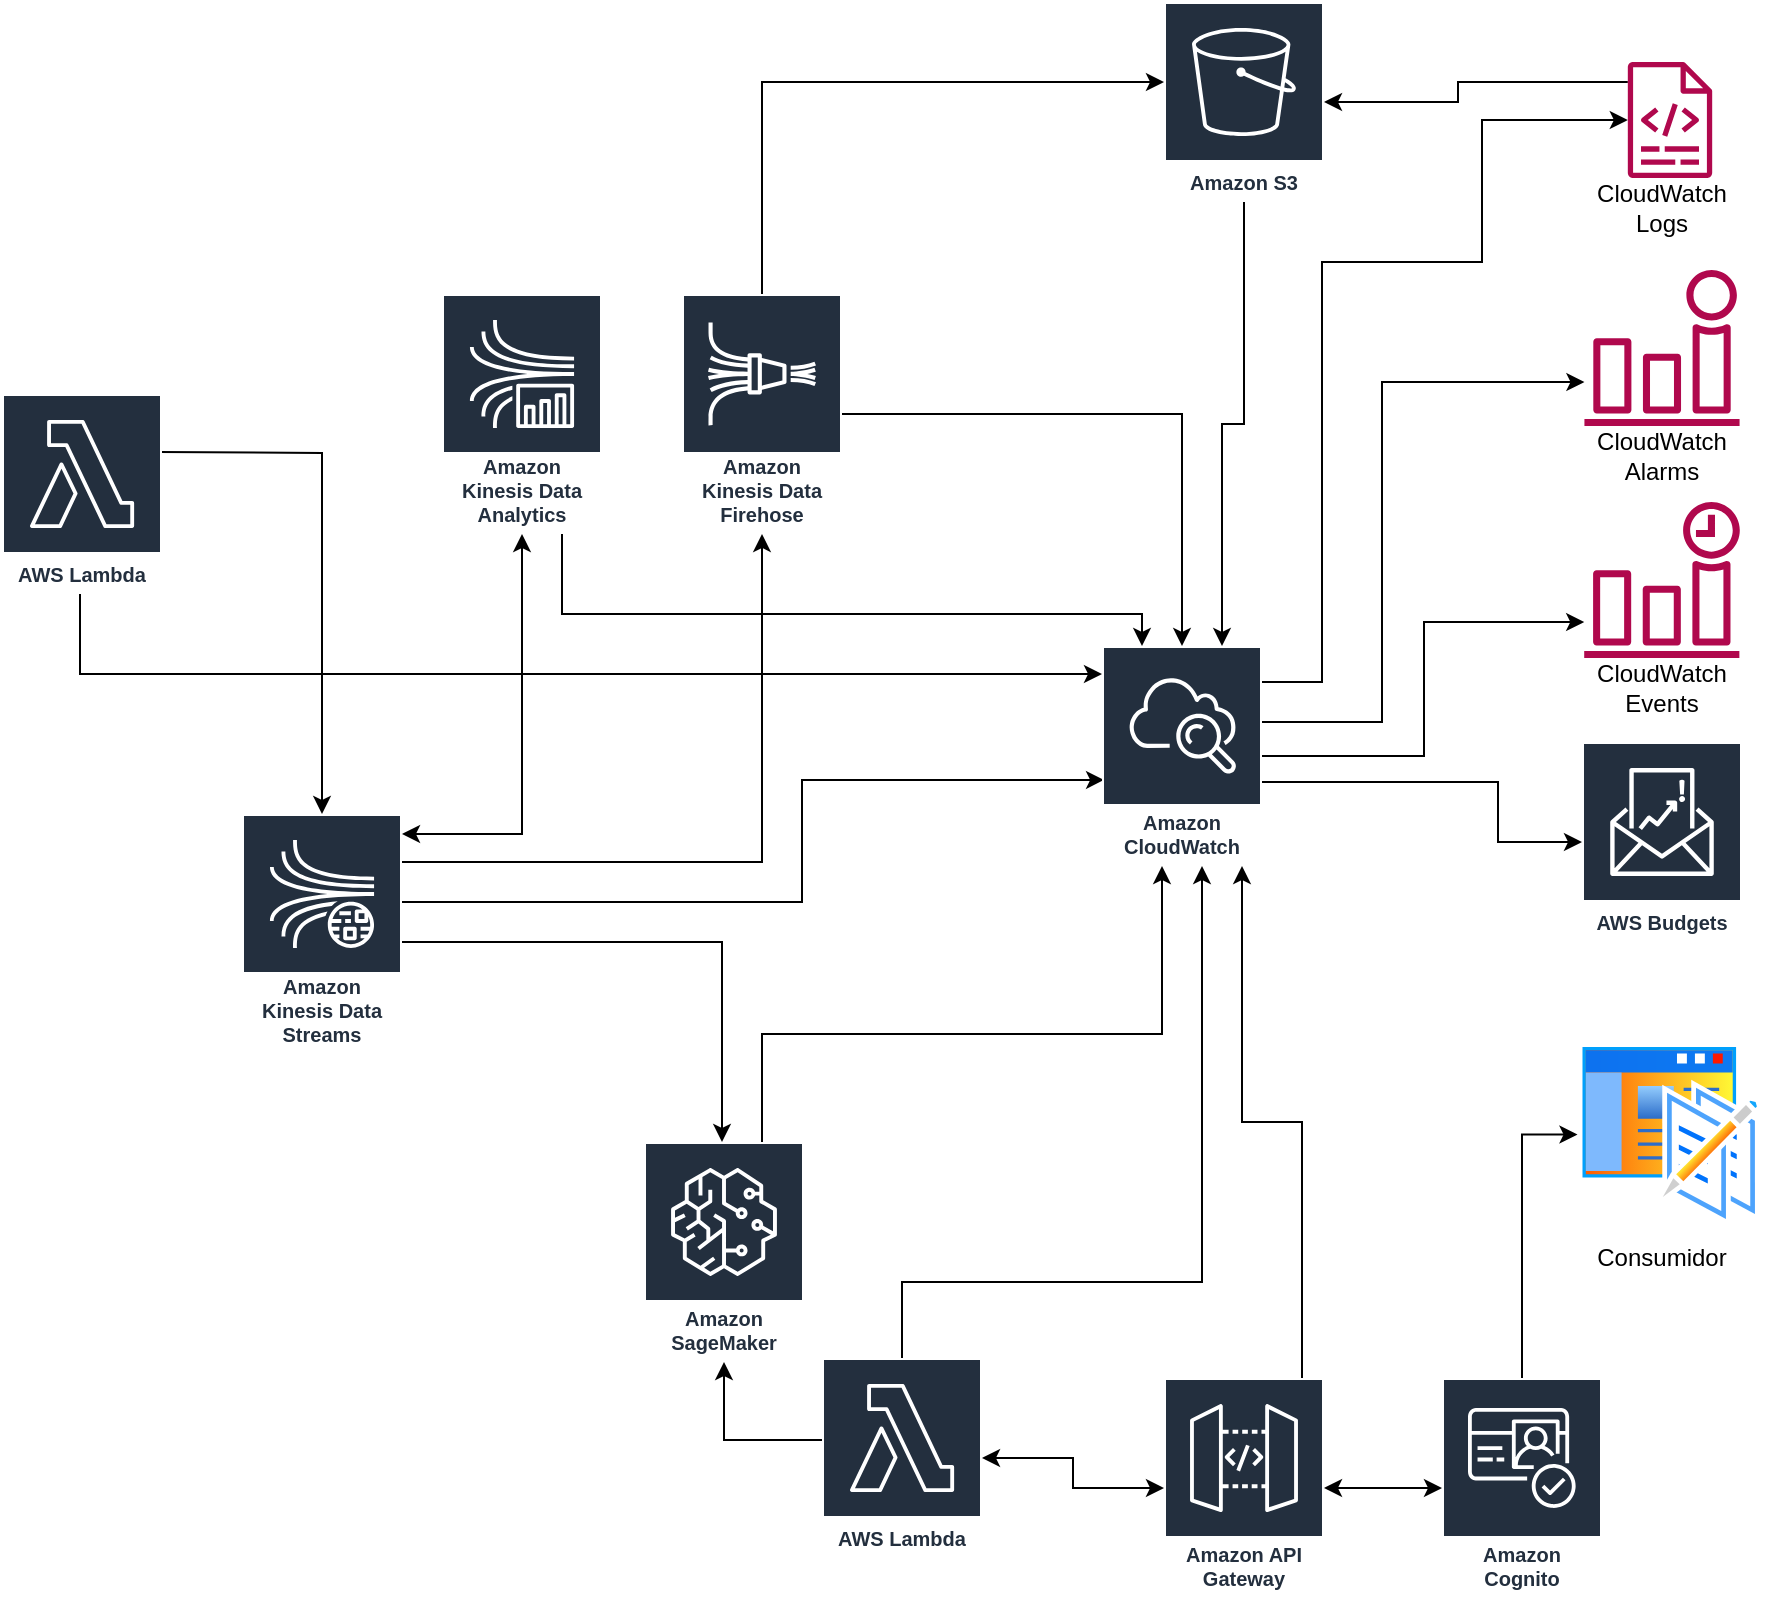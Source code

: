<mxfile version="21.3.8" type="google">
  <diagram id="Ht1M8jgEwFfnCIfOTk4-" name="Page-1">
    <mxGraphModel grid="1" page="1" gridSize="10" guides="1" tooltips="1" connect="1" arrows="1" fold="1" pageScale="1" pageWidth="1169" pageHeight="827" math="0" shadow="0">
      <root>
        <mxCell id="0" />
        <mxCell id="1" parent="0" />
        <mxCell id="NDqvce5x4KAgi2hU4wCc-32" style="edgeStyle=orthogonalEdgeStyle;rounded=0;orthogonalLoop=1;jettySize=auto;html=1;" edge="1" parent="1" target="NDqvce5x4KAgi2hU4wCc-30">
          <mxGeometry relative="1" as="geometry">
            <mxPoint x="208" y="235" as="sourcePoint" />
          </mxGeometry>
        </mxCell>
        <mxCell id="NDqvce5x4KAgi2hU4wCc-64" style="edgeStyle=orthogonalEdgeStyle;rounded=0;orthogonalLoop=1;jettySize=auto;html=1;" edge="1" parent="1" target="NDqvce5x4KAgi2hU4wCc-58">
          <mxGeometry relative="1" as="geometry">
            <mxPoint x="660" y="386" as="targetPoint" />
            <mxPoint x="169" y="304" as="sourcePoint" />
            <Array as="points">
              <mxPoint x="169" y="346" />
            </Array>
          </mxGeometry>
        </mxCell>
        <mxCell id="NDqvce5x4KAgi2hU4wCc-71" style="edgeStyle=orthogonalEdgeStyle;rounded=0;orthogonalLoop=1;jettySize=auto;html=1;" edge="1" parent="1" source="NDqvce5x4KAgi2hU4wCc-25" target="NDqvce5x4KAgi2hU4wCc-58">
          <mxGeometry relative="1" as="geometry" />
        </mxCell>
        <mxCell id="FXVNpTH87vf8RIV1V4n3-1" style="edgeStyle=orthogonalEdgeStyle;rounded=0;orthogonalLoop=1;jettySize=auto;html=1;" edge="1" parent="1" source="NDqvce5x4KAgi2hU4wCc-25" target="NDqvce5x4KAgi2hU4wCc-102">
          <mxGeometry relative="1" as="geometry">
            <Array as="points">
              <mxPoint x="510" y="50" />
            </Array>
          </mxGeometry>
        </mxCell>
        <mxCell id="NDqvce5x4KAgi2hU4wCc-25" value="Amazon Kinesis Data Firehose" style="sketch=0;outlineConnect=0;fontColor=#232F3E;gradientColor=none;strokeColor=#ffffff;fillColor=#232F3E;dashed=0;verticalLabelPosition=middle;verticalAlign=bottom;align=center;html=1;whiteSpace=wrap;fontSize=10;fontStyle=1;spacing=3;shape=mxgraph.aws4.productIcon;prIcon=mxgraph.aws4.kinesis_data_firehose;" vertex="1" parent="1">
          <mxGeometry x="470" y="156" width="80" height="120" as="geometry" />
        </mxCell>
        <mxCell id="NDqvce5x4KAgi2hU4wCc-31" style="edgeStyle=orthogonalEdgeStyle;rounded=0;orthogonalLoop=1;jettySize=auto;html=1;" edge="1" parent="1" source="NDqvce5x4KAgi2hU4wCc-30" target="NDqvce5x4KAgi2hU4wCc-25">
          <mxGeometry relative="1" as="geometry">
            <Array as="points">
              <mxPoint x="510" y="440" />
            </Array>
          </mxGeometry>
        </mxCell>
        <mxCell id="NDqvce5x4KAgi2hU4wCc-34" style="edgeStyle=orthogonalEdgeStyle;rounded=0;orthogonalLoop=1;jettySize=auto;html=1;startArrow=classic;startFill=1;" edge="1" parent="1" source="NDqvce5x4KAgi2hU4wCc-30" target="NDqvce5x4KAgi2hU4wCc-33">
          <mxGeometry relative="1" as="geometry">
            <Array as="points">
              <mxPoint x="390" y="426" />
            </Array>
          </mxGeometry>
        </mxCell>
        <mxCell id="NDqvce5x4KAgi2hU4wCc-37" style="edgeStyle=orthogonalEdgeStyle;rounded=0;orthogonalLoop=1;jettySize=auto;html=1;" edge="1" parent="1" source="NDqvce5x4KAgi2hU4wCc-30" target="NDqvce5x4KAgi2hU4wCc-35">
          <mxGeometry relative="1" as="geometry">
            <Array as="points">
              <mxPoint x="490" y="480" />
            </Array>
          </mxGeometry>
        </mxCell>
        <mxCell id="NDqvce5x4KAgi2hU4wCc-65" style="edgeStyle=orthogonalEdgeStyle;rounded=0;orthogonalLoop=1;jettySize=auto;html=1;entryX=0.013;entryY=0.609;entryDx=0;entryDy=0;entryPerimeter=0;" edge="1" parent="1" source="NDqvce5x4KAgi2hU4wCc-30" target="NDqvce5x4KAgi2hU4wCc-58">
          <mxGeometry relative="1" as="geometry">
            <Array as="points">
              <mxPoint x="530" y="460" />
              <mxPoint x="530" y="399" />
            </Array>
          </mxGeometry>
        </mxCell>
        <mxCell id="NDqvce5x4KAgi2hU4wCc-30" value="Amazon Kinesis Data Streams" style="sketch=0;outlineConnect=0;fontColor=#232F3E;gradientColor=none;strokeColor=#ffffff;fillColor=#232F3E;dashed=0;verticalLabelPosition=middle;verticalAlign=bottom;align=center;html=1;whiteSpace=wrap;fontSize=10;fontStyle=1;spacing=3;shape=mxgraph.aws4.productIcon;prIcon=mxgraph.aws4.kinesis_data_streams;" vertex="1" parent="1">
          <mxGeometry x="250" y="416" width="80" height="120" as="geometry" />
        </mxCell>
        <mxCell id="NDqvce5x4KAgi2hU4wCc-70" style="edgeStyle=orthogonalEdgeStyle;rounded=0;orthogonalLoop=1;jettySize=auto;html=1;" edge="1" parent="1" source="NDqvce5x4KAgi2hU4wCc-33" target="NDqvce5x4KAgi2hU4wCc-58">
          <mxGeometry relative="1" as="geometry">
            <Array as="points">
              <mxPoint x="410" y="316" />
              <mxPoint x="700" y="316" />
            </Array>
          </mxGeometry>
        </mxCell>
        <mxCell id="NDqvce5x4KAgi2hU4wCc-33" value="Amazon Kinesis Data Analytics" style="sketch=0;outlineConnect=0;fontColor=#232F3E;gradientColor=none;strokeColor=#ffffff;fillColor=#232F3E;dashed=0;verticalLabelPosition=middle;verticalAlign=bottom;align=center;html=1;whiteSpace=wrap;fontSize=10;fontStyle=1;spacing=3;shape=mxgraph.aws4.productIcon;prIcon=mxgraph.aws4.kinesis_data_analytics;" vertex="1" parent="1">
          <mxGeometry x="350" y="156" width="80" height="120" as="geometry" />
        </mxCell>
        <mxCell id="NDqvce5x4KAgi2hU4wCc-54" style="edgeStyle=orthogonalEdgeStyle;rounded=0;orthogonalLoop=1;jettySize=auto;html=1;entryX=0;entryY=0.5;entryDx=0;entryDy=0;entryPerimeter=0;startArrow=classic;startFill=1;" edge="1" parent="1" source="NDqvce5x4KAgi2hU4wCc-35">
          <mxGeometry relative="1" as="geometry">
            <mxPoint x="570" y="729" as="targetPoint" />
            <Array as="points">
              <mxPoint x="491" y="729" />
            </Array>
          </mxGeometry>
        </mxCell>
        <mxCell id="NDqvce5x4KAgi2hU4wCc-67" style="edgeStyle=orthogonalEdgeStyle;rounded=0;orthogonalLoop=1;jettySize=auto;html=1;" edge="1" parent="1" source="NDqvce5x4KAgi2hU4wCc-35" target="NDqvce5x4KAgi2hU4wCc-58">
          <mxGeometry relative="1" as="geometry">
            <Array as="points">
              <mxPoint x="510" y="526" />
              <mxPoint x="710" y="526" />
            </Array>
          </mxGeometry>
        </mxCell>
        <mxCell id="NDqvce5x4KAgi2hU4wCc-35" value="Amazon SageMaker" style="sketch=0;outlineConnect=0;fontColor=#232F3E;gradientColor=none;strokeColor=#ffffff;fillColor=#232F3E;dashed=0;verticalLabelPosition=middle;verticalAlign=bottom;align=center;html=1;whiteSpace=wrap;fontSize=10;fontStyle=1;spacing=3;shape=mxgraph.aws4.productIcon;prIcon=mxgraph.aws4.sagemaker;" vertex="1" parent="1">
          <mxGeometry x="451" y="580" width="80" height="110" as="geometry" />
        </mxCell>
        <mxCell id="NDqvce5x4KAgi2hU4wCc-69" style="edgeStyle=orthogonalEdgeStyle;rounded=0;orthogonalLoop=1;jettySize=auto;html=1;" edge="1" parent="1" source="NDqvce5x4KAgi2hU4wCc-100" target="NDqvce5x4KAgi2hU4wCc-58">
          <mxGeometry relative="1" as="geometry">
            <mxPoint x="740" y="446" as="targetPoint" />
            <mxPoint x="800.5" y="690" as="sourcePoint" />
            <Array as="points">
              <mxPoint x="780" y="570" />
              <mxPoint x="750" y="570" />
            </Array>
          </mxGeometry>
        </mxCell>
        <mxCell id="NDqvce5x4KAgi2hU4wCc-48" value="&lt;span style=&quot;color: rgb(35, 47, 62); font-family: Helvetica; font-size: 12px; font-style: normal; font-variant-ligatures: normal; font-variant-caps: normal; font-weight: 400; letter-spacing: normal; orphans: 2; text-indent: 0px; text-transform: none; widows: 2; word-spacing: 0px; -webkit-text-stroke-width: 0px; background-color: rgb(255, 255, 255); text-decoration-thickness: initial; text-decoration-style: initial; text-decoration-color: initial; float: none; display: inline !important;&quot;&gt;Amazon API&lt;/span&gt;&lt;br style=&quot;border-color: var(--border-color); color: rgb(35, 47, 62); font-family: Helvetica; font-size: 12px; font-style: normal; font-variant-ligatures: normal; font-variant-caps: normal; font-weight: 400; letter-spacing: normal; orphans: 2; text-indent: 0px; text-transform: none; widows: 2; word-spacing: 0px; -webkit-text-stroke-width: 0px; text-decoration-thickness: initial; text-decoration-style: initial; text-decoration-color: initial;&quot;&gt;&lt;span style=&quot;color: rgb(35, 47, 62); font-family: Helvetica; font-size: 12px; font-style: normal; font-variant-ligatures: normal; font-variant-caps: normal; font-weight: 400; letter-spacing: normal; orphans: 2; text-indent: 0px; text-transform: none; widows: 2; word-spacing: 0px; -webkit-text-stroke-width: 0px; background-color: rgb(255, 255, 255); text-decoration-thickness: initial; text-decoration-style: initial; text-decoration-color: initial; float: none; display: inline !important;&quot;&gt;Gateway&lt;/span&gt;" style="text;strokeColor=none;fillColor=none;align=center;verticalAlign=middle;spacingLeft=4;spacingRight=4;overflow=hidden;points=[[0,0.5],[1,0.5]];portConstraint=eastwest;rotatable=0;whiteSpace=wrap;html=1;" vertex="1" parent="1">
          <mxGeometry x="711" y="776" width="81" height="32" as="geometry" />
        </mxCell>
        <mxCell id="NDqvce5x4KAgi2hU4wCc-68" style="edgeStyle=orthogonalEdgeStyle;rounded=0;orthogonalLoop=1;jettySize=auto;html=1;" edge="1" parent="1" source="NDqvce5x4KAgi2hU4wCc-96" target="NDqvce5x4KAgi2hU4wCc-58">
          <mxGeometry relative="1" as="geometry">
            <mxPoint x="668" y="696" as="sourcePoint" />
            <Array as="points">
              <mxPoint x="580" y="650" />
              <mxPoint x="730" y="650" />
            </Array>
          </mxGeometry>
        </mxCell>
        <mxCell id="NDqvce5x4KAgi2hU4wCc-56" value="" style="image;aspect=fixed;perimeter=ellipsePerimeter;html=1;align=center;shadow=0;dashed=0;spacingTop=3;image=img/lib/active_directory/wiki_site.svg;" vertex="1" parent="1">
          <mxGeometry x="917.75" y="530" width="92.5" height="92.5" as="geometry" />
        </mxCell>
        <mxCell id="NDqvce5x4KAgi2hU4wCc-77" style="edgeStyle=orthogonalEdgeStyle;rounded=0;orthogonalLoop=1;jettySize=auto;html=1;" edge="1" parent="1" source="NDqvce5x4KAgi2hU4wCc-58" target="NDqvce5x4KAgi2hU4wCc-76">
          <mxGeometry relative="1" as="geometry">
            <Array as="points">
              <mxPoint x="790" y="350" />
              <mxPoint x="790" y="140" />
              <mxPoint x="870" y="140" />
              <mxPoint x="870" y="69" />
            </Array>
          </mxGeometry>
        </mxCell>
        <mxCell id="NDqvce5x4KAgi2hU4wCc-78" style="edgeStyle=orthogonalEdgeStyle;rounded=0;orthogonalLoop=1;jettySize=auto;html=1;" edge="1" parent="1" source="NDqvce5x4KAgi2hU4wCc-58" target="NDqvce5x4KAgi2hU4wCc-74">
          <mxGeometry relative="1" as="geometry">
            <Array as="points">
              <mxPoint x="878" y="400" />
              <mxPoint x="878" y="430" />
            </Array>
          </mxGeometry>
        </mxCell>
        <mxCell id="NDqvce5x4KAgi2hU4wCc-93" style="edgeStyle=orthogonalEdgeStyle;rounded=0;orthogonalLoop=1;jettySize=auto;html=1;" edge="1" parent="1" source="NDqvce5x4KAgi2hU4wCc-58" target="NDqvce5x4KAgi2hU4wCc-87">
          <mxGeometry relative="1" as="geometry">
            <Array as="points">
              <mxPoint x="820" y="370" />
              <mxPoint x="820" y="200" />
            </Array>
          </mxGeometry>
        </mxCell>
        <mxCell id="NDqvce5x4KAgi2hU4wCc-94" style="edgeStyle=orthogonalEdgeStyle;rounded=0;orthogonalLoop=1;jettySize=auto;html=1;" edge="1" parent="1" source="NDqvce5x4KAgi2hU4wCc-58" target="NDqvce5x4KAgi2hU4wCc-91">
          <mxGeometry relative="1" as="geometry">
            <Array as="points">
              <mxPoint x="841" y="387" />
              <mxPoint x="841" y="320" />
            </Array>
          </mxGeometry>
        </mxCell>
        <mxCell id="NDqvce5x4KAgi2hU4wCc-58" value="Amazon CloudWatch" style="sketch=0;outlineConnect=0;fontColor=#232F3E;gradientColor=none;strokeColor=#ffffff;fillColor=#232F3E;dashed=0;verticalLabelPosition=middle;verticalAlign=bottom;align=center;html=1;whiteSpace=wrap;fontSize=10;fontStyle=1;spacing=3;shape=mxgraph.aws4.productIcon;prIcon=mxgraph.aws4.cloudwatch;" vertex="1" parent="1">
          <mxGeometry x="680" y="332" width="80" height="110" as="geometry" />
        </mxCell>
        <mxCell id="NDqvce5x4KAgi2hU4wCc-74" value="AWS Budgets" style="sketch=0;outlineConnect=0;fontColor=#232F3E;gradientColor=none;strokeColor=#ffffff;fillColor=#232F3E;dashed=0;verticalLabelPosition=middle;verticalAlign=bottom;align=center;html=1;whiteSpace=wrap;fontSize=10;fontStyle=1;spacing=3;shape=mxgraph.aws4.productIcon;prIcon=mxgraph.aws4.budgets;" vertex="1" parent="1">
          <mxGeometry x="920" y="380" width="80" height="100" as="geometry" />
        </mxCell>
        <mxCell id="NDqvce5x4KAgi2hU4wCc-85" value="" style="edgeStyle=orthogonalEdgeStyle;rounded=0;orthogonalLoop=1;jettySize=auto;html=1;" edge="1" parent="1" source="NDqvce5x4KAgi2hU4wCc-76" target="NDqvce5x4KAgi2hU4wCc-102">
          <mxGeometry relative="1" as="geometry">
            <Array as="points">
              <mxPoint x="858" y="50" />
              <mxPoint x="858" y="60" />
            </Array>
            <mxPoint x="850" y="50" as="targetPoint" />
          </mxGeometry>
        </mxCell>
        <mxCell id="NDqvce5x4KAgi2hU4wCc-76" value="" style="sketch=0;outlineConnect=0;fontColor=#232F3E;gradientColor=none;fillColor=#B0084D;strokeColor=none;dashed=0;verticalLabelPosition=bottom;verticalAlign=top;align=center;html=1;fontSize=12;fontStyle=0;aspect=fixed;pointerEvents=1;shape=mxgraph.aws4.logs;" vertex="1" parent="1">
          <mxGeometry x="925" y="40" width="78" height="58" as="geometry" />
        </mxCell>
        <mxCell id="NDqvce5x4KAgi2hU4wCc-87" value="" style="sketch=0;outlineConnect=0;fontColor=#232F3E;gradientColor=none;fillColor=#B0084D;strokeColor=none;dashed=0;verticalLabelPosition=bottom;verticalAlign=top;align=center;html=1;fontSize=12;fontStyle=0;aspect=fixed;pointerEvents=1;shape=mxgraph.aws4.alarm;" vertex="1" parent="1">
          <mxGeometry x="921" y="144" width="78" height="78" as="geometry" />
        </mxCell>
        <mxCell id="NDqvce5x4KAgi2hU4wCc-88" value="CloudWatch Alarms" style="text;html=1;strokeColor=none;fillColor=none;align=center;verticalAlign=middle;whiteSpace=wrap;rounded=0;" vertex="1" parent="1">
          <mxGeometry x="925" y="222" width="70" height="30" as="geometry" />
        </mxCell>
        <mxCell id="NDqvce5x4KAgi2hU4wCc-90" value="CloudWatch Logs" style="text;html=1;strokeColor=none;fillColor=none;align=center;verticalAlign=middle;whiteSpace=wrap;rounded=0;" vertex="1" parent="1">
          <mxGeometry x="930" y="98" width="60" height="30" as="geometry" />
        </mxCell>
        <mxCell id="NDqvce5x4KAgi2hU4wCc-91" value="" style="sketch=0;outlineConnect=0;fontColor=#232F3E;gradientColor=none;fillColor=#B0084D;strokeColor=none;dashed=0;verticalLabelPosition=bottom;verticalAlign=top;align=center;html=1;fontSize=12;fontStyle=0;aspect=fixed;pointerEvents=1;shape=mxgraph.aws4.event_time_based;" vertex="1" parent="1">
          <mxGeometry x="921" y="260" width="78" height="78" as="geometry" />
        </mxCell>
        <mxCell id="NDqvce5x4KAgi2hU4wCc-92" value="CloudWatch Events" style="text;html=1;strokeColor=none;fillColor=none;align=center;verticalAlign=middle;whiteSpace=wrap;rounded=0;" vertex="1" parent="1">
          <mxGeometry x="930" y="338" width="60" height="30" as="geometry" />
        </mxCell>
        <mxCell id="NDqvce5x4KAgi2hU4wCc-95" value="AWS Lambda" style="sketch=0;outlineConnect=0;fontColor=#232F3E;gradientColor=none;strokeColor=#ffffff;fillColor=#232F3E;dashed=0;verticalLabelPosition=middle;verticalAlign=bottom;align=center;html=1;whiteSpace=wrap;fontSize=10;fontStyle=1;spacing=3;shape=mxgraph.aws4.productIcon;prIcon=mxgraph.aws4.lambda;" vertex="1" parent="1">
          <mxGeometry x="130" y="206" width="80" height="100" as="geometry" />
        </mxCell>
        <mxCell id="NDqvce5x4KAgi2hU4wCc-101" style="edgeStyle=orthogonalEdgeStyle;rounded=0;orthogonalLoop=1;jettySize=auto;html=1;startArrow=classic;startFill=1;" edge="1" parent="1" source="NDqvce5x4KAgi2hU4wCc-96" target="NDqvce5x4KAgi2hU4wCc-100">
          <mxGeometry relative="1" as="geometry" />
        </mxCell>
        <mxCell id="NDqvce5x4KAgi2hU4wCc-96" value="AWS Lambda" style="sketch=0;outlineConnect=0;fontColor=#232F3E;gradientColor=none;strokeColor=#ffffff;fillColor=#232F3E;dashed=0;verticalLabelPosition=middle;verticalAlign=bottom;align=center;html=1;whiteSpace=wrap;fontSize=10;fontStyle=1;spacing=3;shape=mxgraph.aws4.productIcon;prIcon=mxgraph.aws4.lambda;" vertex="1" parent="1">
          <mxGeometry x="540" y="688" width="80" height="100" as="geometry" />
        </mxCell>
        <mxCell id="NDqvce5x4KAgi2hU4wCc-105" style="edgeStyle=orthogonalEdgeStyle;rounded=0;orthogonalLoop=1;jettySize=auto;html=1;startArrow=classic;startFill=1;" edge="1" parent="1" source="NDqvce5x4KAgi2hU4wCc-100" target="NDqvce5x4KAgi2hU4wCc-104">
          <mxGeometry relative="1" as="geometry" />
        </mxCell>
        <mxCell id="NDqvce5x4KAgi2hU4wCc-100" value="Amazon API Gateway" style="sketch=0;outlineConnect=0;fontColor=#232F3E;gradientColor=none;strokeColor=#ffffff;fillColor=#232F3E;dashed=0;verticalLabelPosition=middle;verticalAlign=bottom;align=center;html=1;whiteSpace=wrap;fontSize=10;fontStyle=1;spacing=3;shape=mxgraph.aws4.productIcon;prIcon=mxgraph.aws4.api_gateway;" vertex="1" parent="1">
          <mxGeometry x="711" y="698" width="80" height="110" as="geometry" />
        </mxCell>
        <mxCell id="FXVNpTH87vf8RIV1V4n3-2" style="edgeStyle=orthogonalEdgeStyle;rounded=0;orthogonalLoop=1;jettySize=auto;html=1;" edge="1" parent="1" source="NDqvce5x4KAgi2hU4wCc-102" target="NDqvce5x4KAgi2hU4wCc-58">
          <mxGeometry relative="1" as="geometry">
            <Array as="points">
              <mxPoint x="751" y="221" />
              <mxPoint x="740" y="221" />
            </Array>
          </mxGeometry>
        </mxCell>
        <mxCell id="NDqvce5x4KAgi2hU4wCc-102" value="Amazon S3" style="sketch=0;outlineConnect=0;fontColor=#232F3E;gradientColor=none;strokeColor=#ffffff;fillColor=#232F3E;dashed=0;verticalLabelPosition=middle;verticalAlign=bottom;align=center;html=1;whiteSpace=wrap;fontSize=10;fontStyle=1;spacing=3;shape=mxgraph.aws4.productIcon;prIcon=mxgraph.aws4.s3;" vertex="1" parent="1">
          <mxGeometry x="711" y="10" width="80" height="100" as="geometry" />
        </mxCell>
        <mxCell id="NDqvce5x4KAgi2hU4wCc-107" style="edgeStyle=orthogonalEdgeStyle;rounded=0;orthogonalLoop=1;jettySize=auto;html=1;entryX=0;entryY=0.5;entryDx=0;entryDy=0;" edge="1" parent="1" source="NDqvce5x4KAgi2hU4wCc-104" target="NDqvce5x4KAgi2hU4wCc-56">
          <mxGeometry relative="1" as="geometry" />
        </mxCell>
        <mxCell id="NDqvce5x4KAgi2hU4wCc-104" value="Amazon Cognito" style="sketch=0;outlineConnect=0;fontColor=#232F3E;gradientColor=none;strokeColor=#ffffff;fillColor=#232F3E;dashed=0;verticalLabelPosition=middle;verticalAlign=bottom;align=center;html=1;whiteSpace=wrap;fontSize=10;fontStyle=1;spacing=3;shape=mxgraph.aws4.productIcon;prIcon=mxgraph.aws4.cognito;" vertex="1" parent="1">
          <mxGeometry x="850" y="698" width="80" height="110" as="geometry" />
        </mxCell>
        <mxCell id="NDqvce5x4KAgi2hU4wCc-108" value="Consumidor" style="text;html=1;strokeColor=none;fillColor=none;align=center;verticalAlign=middle;whiteSpace=wrap;rounded=0;" vertex="1" parent="1">
          <mxGeometry x="920" y="622.5" width="80" height="30" as="geometry" />
        </mxCell>
      </root>
    </mxGraphModel>
  </diagram>
</mxfile>
